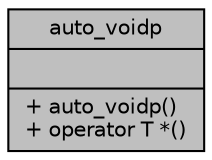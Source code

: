 digraph "auto_voidp"
{
  edge [fontname="Helvetica",fontsize="10",labelfontname="Helvetica",labelfontsize="10"];
  node [fontname="Helvetica",fontsize="10",shape=record];
  Node1 [label="{auto_voidp\n||+ auto_voidp()\l+ operator T *()\l}",height=0.2,width=0.4,color="black", fillcolor="grey75", style="filled", fontcolor="black"];
}
